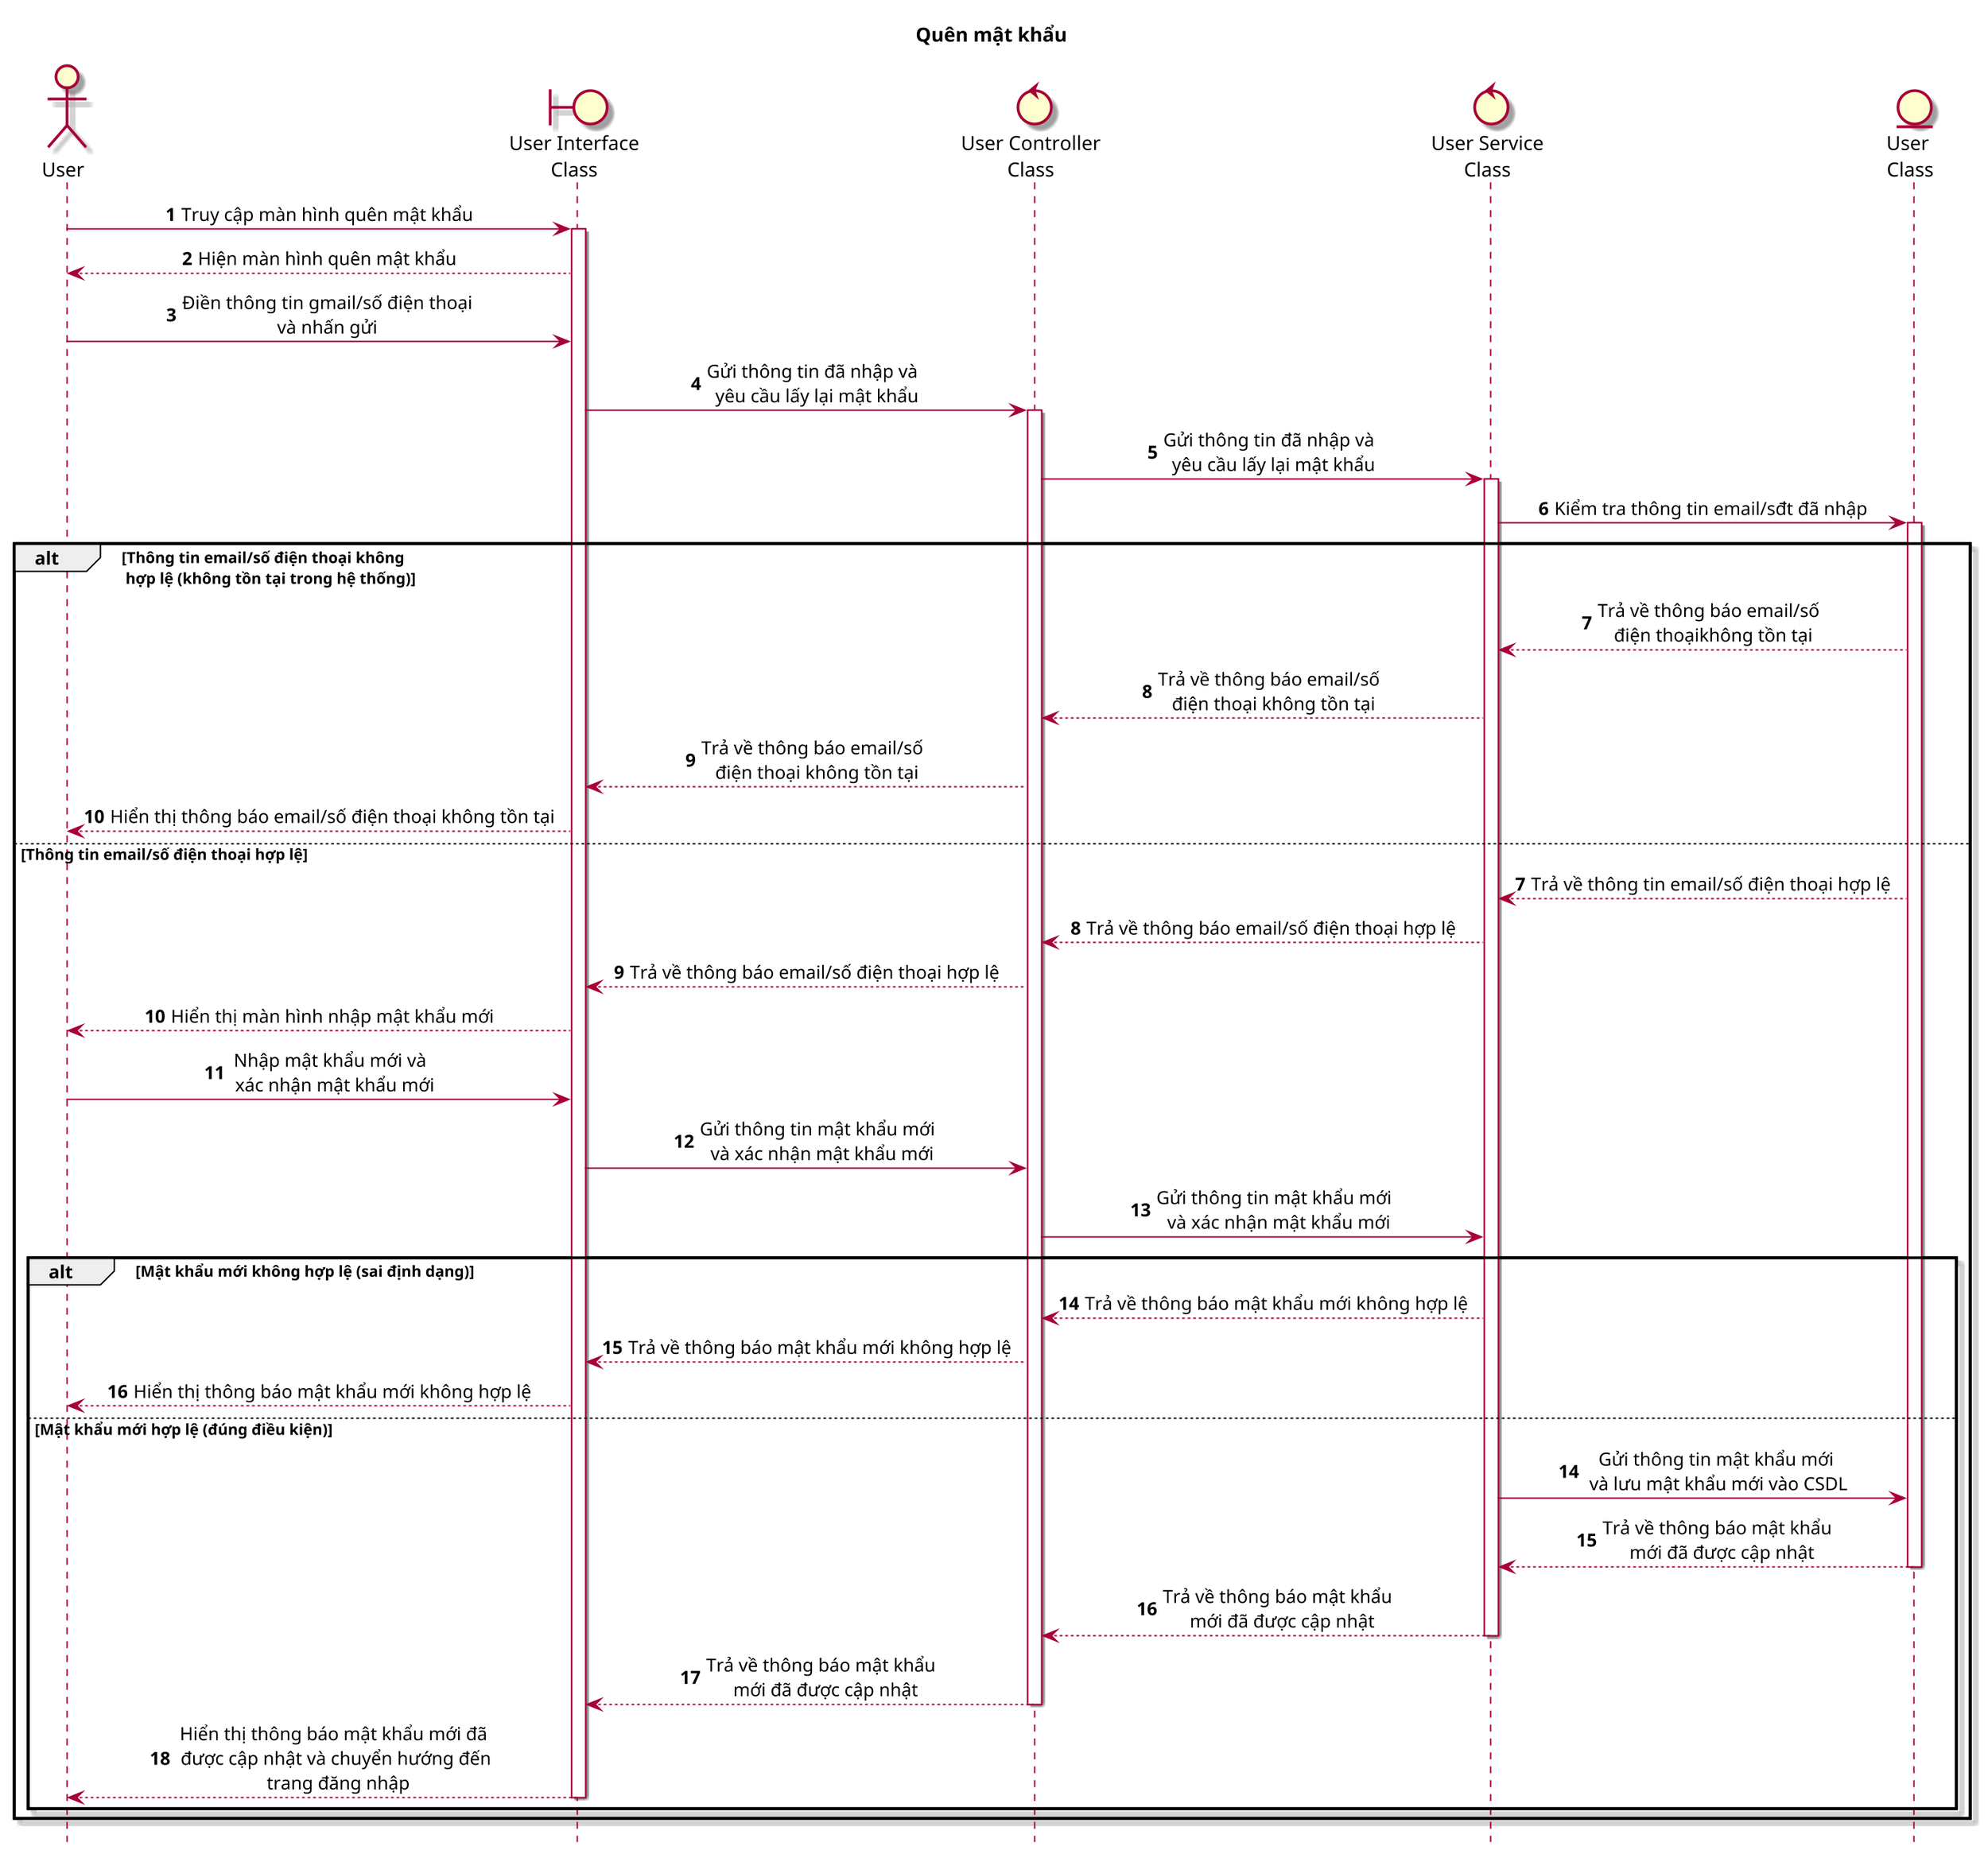 @startuml SEQ03_QuenMatKhau
    title: Quên mật khẩu

    skin rose
    scale 2
    skinparam sequenceMessageAlign center
    hide footbox

    actor "User" as user
    boundary "User Interface\nClass" as ui
    control "User Controller\nClass" as ctr
    control "User Service\nClass" as sv
    entity "User \nClass" as ent

    autonumber

    user -> ui: Truy cập màn hình quên mật khẩu
    ui ++
    ui --> user: Hiện màn hình quên mật khẩu
    user -> ui: Điền thông tin gmail/số điện thoại\nvà nhấn gửi
    ui -> ctr: Gửi thông tin đã nhập và \n yêu cầu lấy lại mật khẩu
    ctr ++
    ctr -> sv: Gửi thông tin đã nhập và \n yêu cầu lấy lại mật khẩu
    sv ++
    sv -> ent: Kiểm tra thông tin email/sđt đã nhập
    ent ++
    
    alt Thông tin email/số điện thoại không \n hợp lệ (không tồn tại trong hệ thống)
        ent --> sv: Trả về thông báo email/số \n điện thoạikhông tồn tại
        sv --> ctr: Trả về thông báo email/số \n điện thoại không tồn tại
        ctr --> ui: Trả về thông báo email/số \n điện thoại không tồn tại
        ui --> user: Hiển thị thông báo email/số điện thoại không tồn tại
    else Thông tin email/số điện thoại hợp lệ

        autonumber 7

        ent --> sv: Trả về thông tin email/số điện thoại hợp lệ
        sv --> ctr: Trả về thông báo email/số điện thoại hợp lệ
        ctr --> ui: Trả về thông báo email/số điện thoại hợp lệ
        ui --> user: Hiển thị màn hình nhập mật khẩu mới
        user -> ui: Nhập mật khẩu mới và \n xác nhận mật khẩu mới
        ui -> ctr: Gửi thông tin mật khẩu mới \n và xác nhận mật khẩu mới
        ctr -> sv: Gửi thông tin mật khẩu mới \n và xác nhận mật khẩu mới

        alt Mật khẩu mới không hợp lệ (sai định dạng)
            sv --> ctr: Trả về thông báo mật khẩu mới không hợp lệ
            ctr --> ui: Trả về thông báo mật khẩu mới không hợp lệ
            ui --> user: Hiển thị thông báo mật khẩu mới không hợp lệ
        else Mật khẩu mới hợp lệ (đúng điều kiện)

            autonumber 14

            sv -> ent: Gửi thông tin mật khẩu mới\n và lưu mật khẩu mới vào CSDL
            ent --> sv: Trả về thông báo mật khẩu \n mới đã được cập nhật
            ent --
            sv --> ctr: Trả về thông báo mật khẩu \n mới đã được cập nhật
            sv --
            ctr --> ui: Trả về thông báo mật khẩu \n mới đã được cập nhật
            ctr--
            ui --> user: Hiển thị thông báo mật khẩu mới đã \n được cập nhật và chuyển hướng đến \n trang đăng nhập
            ui --
        end

    end
@enduml